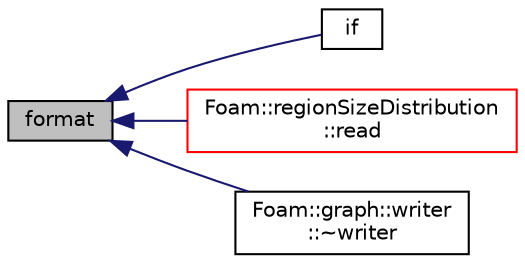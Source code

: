 digraph "format"
{
  bgcolor="transparent";
  edge [fontname="Helvetica",fontsize="10",labelfontname="Helvetica",labelfontsize="10"];
  node [fontname="Helvetica",fontsize="10",shape=record];
  rankdir="LR";
  Node1 [label="format",height=0.2,width=0.4,color="black", fillcolor="grey75", style="filled", fontcolor="black"];
  Node1 -> Node2 [dir="back",color="midnightblue",fontsize="10",style="solid",fontname="Helvetica"];
  Node2 [label="if",height=0.2,width=0.4,color="black",URL="$a04297.html#a92a5b257eb5f824a3e98d7d83216a7b3"];
  Node1 -> Node3 [dir="back",color="midnightblue",fontsize="10",style="solid",fontname="Helvetica"];
  Node3 [label="Foam::regionSizeDistribution\l::read",height=0.2,width=0.4,color="red",URL="$a02148.html#aa9b8764750bd9ff67ca32b6551dc7847",tooltip="Read the regionSizeDistribution data. "];
  Node1 -> Node4 [dir="back",color="midnightblue",fontsize="10",style="solid",fontname="Helvetica"];
  Node4 [label="Foam::graph::writer\l::~writer",height=0.2,width=0.4,color="black",URL="$a02893.html#a9d6923f77d39f29d6cb3b20078a8fd84",tooltip="Destructor. "];
}
